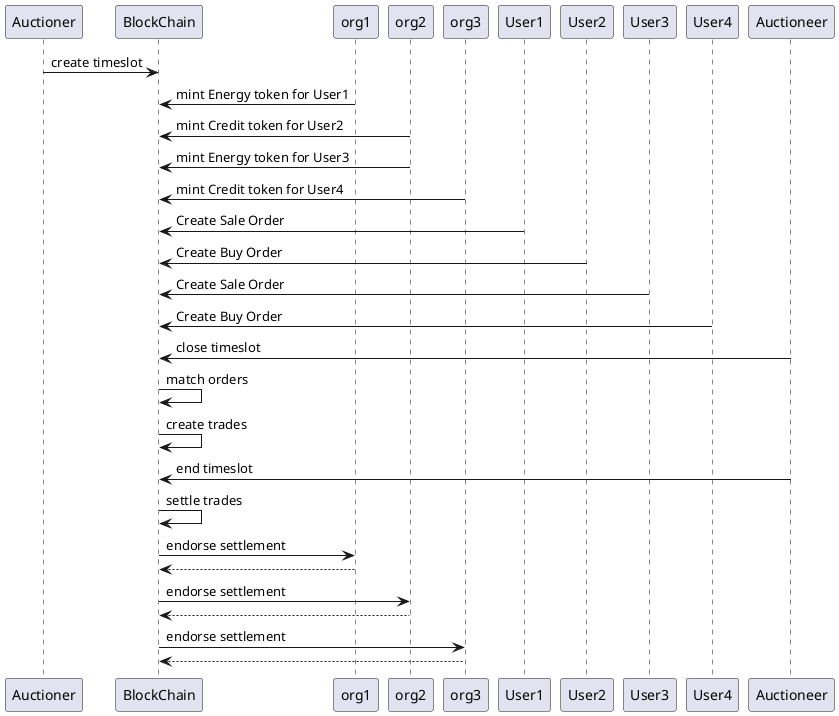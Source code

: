 @startuml p2p blockchain 
Auctioner -> BlockChain : create timeslot
org1 -> BlockChain : mint Energy token for User1
org2 -> BlockChain : mint Credit token for User2 
org2 -> BlockChain : mint Energy token for User3 
org3 -> BlockChain : mint Credit token for User4
User1 -> BlockChain : Create Sale Order
User2 -> BlockChain : Create Buy Order
User3 -> BlockChain : Create Sale Order
User4 -> BlockChain : Create Buy Order
Auctioneer -> BlockChain : close timeslot
BlockChain -> BlockChain: match orders
BlockChain -> BlockChain: create trades
Auctioneer -> BlockChain : end timeslot
BlockChain -> BlockChain: settle trades
BlockChain -> org1: endorse settlement
org1 --> BlockChain: 
BlockChain -> org2: endorse settlement
org2 --> BlockChain:   
BlockChain -> org3: endorse settlement  
org3 --> BlockChain:
@enduml
